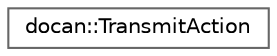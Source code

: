 digraph "Graphical Class Hierarchy"
{
 // LATEX_PDF_SIZE
  bgcolor="transparent";
  edge [fontname=Helvetica,fontsize=10,labelfontname=Helvetica,labelfontsize=10];
  node [fontname=Helvetica,fontsize=10,shape=box,height=0.2,width=0.4];
  rankdir="LR";
  Node0 [id="Node000000",label="docan::TransmitAction",height=0.2,width=0.4,color="grey40", fillcolor="white", style="filled",URL="$d8/dc7/structdocan_1_1TransmitAction.html",tooltip=" "];
}

